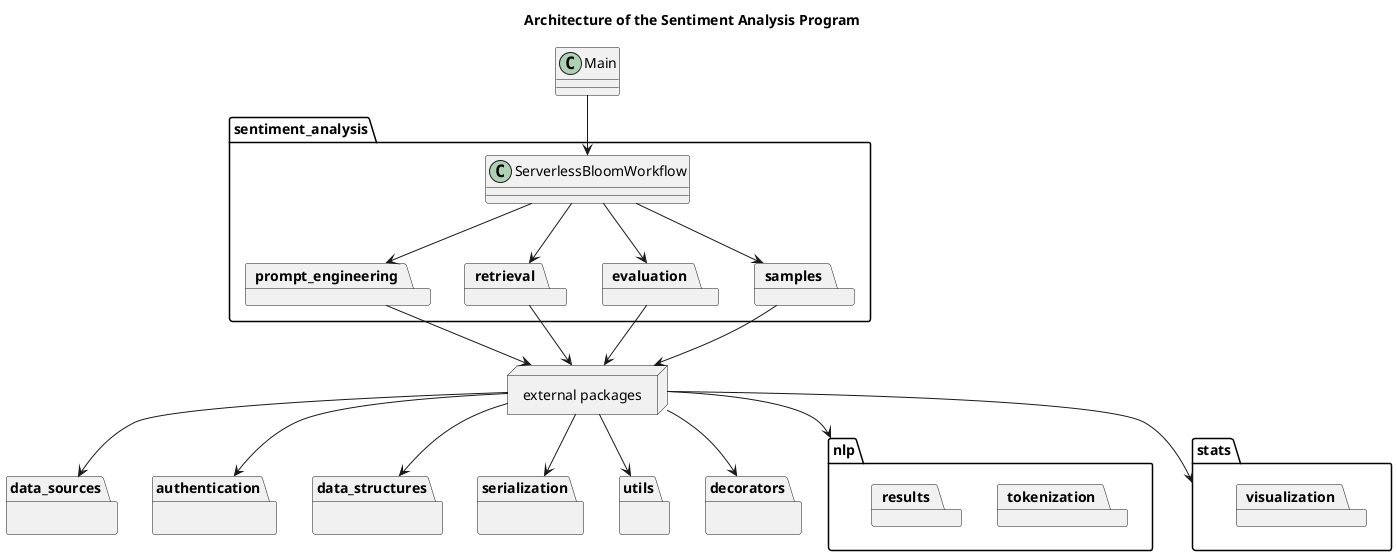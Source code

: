 @startuml
allowmixing
title Architecture of the Sentiment Analysis Program

package "sentiment_analysis" {
  class ServerlessBloomWorkflow
  package "prompt_engineering"
  package "retrieval"
  package "evaluation"
  package "samples"

  ServerlessBloomWorkflow --> "prompt_engineering"
  ServerlessBloomWorkflow --> "retrieval"
  ServerlessBloomWorkflow --> "evaluation"
  ServerlessBloomWorkflow --> "samples"
}

class Main
Main --> ServerlessBloomWorkflow

package "data_sources" {
}

package "authentication" {
}

package "data_structures" {
}

package "serialization" {
}

package "nlp" {
  package tokenization
  package results
}

package "stats" {
  package visualization
}

package "utils" {
}

package "decorators" {
}

' Gemeinsamer Verbindungspunkt
node "external packages"

"prompt_engineering" --> "external packages"
"retrieval" --> "external packages"
"evaluation" --> "external packages"
"samples" --> "external packages"

"external packages" --> "data_sources"
"external packages" --> "authentication"
"external packages" --> "data_structures"
"external packages" --> "serialization"
"external packages" --> "nlp"
"external packages" --> "stats"
"external packages" --> "utils"
"external packages" --> "decorators"

@enduml